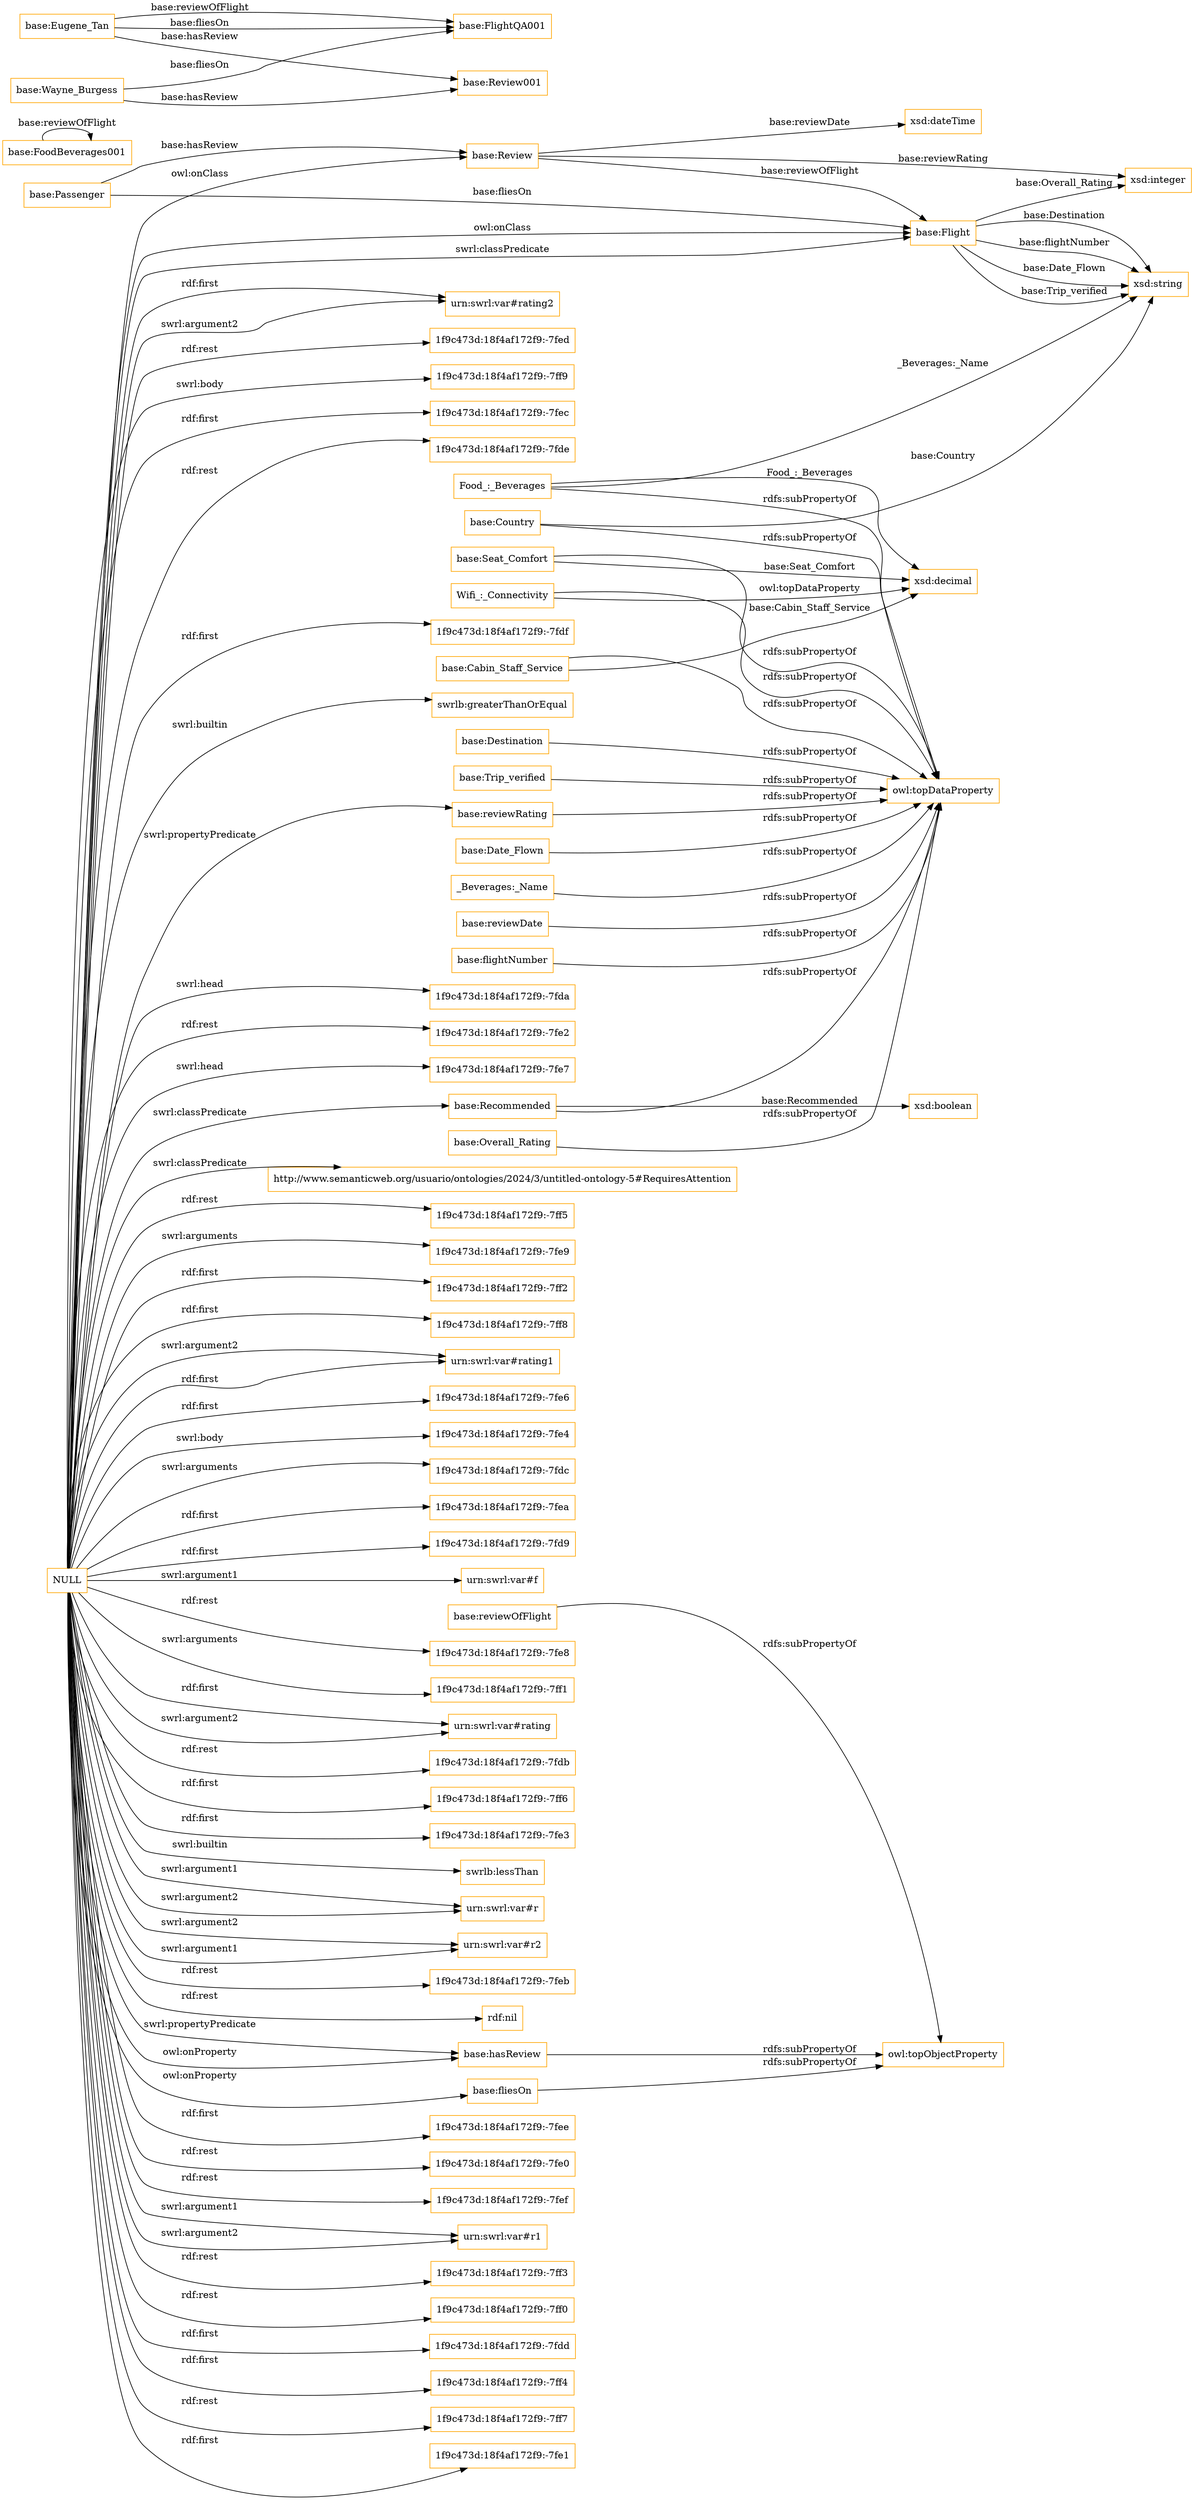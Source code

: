 digraph ar2dtool_diagram { 
rankdir=LR;
size="1501"
node [shape = rectangle, color="orange"]; "http://www.semanticweb.org/usuario/ontologies/2024/3/untitled-ontology-5#RequiresAttention" "base:Passenger" "base:Date_Flown" "base:Cabin_Staff_Service" "base:Country" "base:Seat_Comfort" "Wifi_:_Connectivity" "base:Review" "base:Overall_Rating" "base:Destination" "base:Recommended" "base:Trip_verified" "base:Flight" "Food_:_Beverages" ; /*classes style*/
	"NULL" -> "1f9c473d:18f4af172f9:-7ff2" [ label = "rdf:first" ];
	"NULL" -> "1f9c473d:18f4af172f9:-7ff8" [ label = "rdf:first" ];
	"NULL" -> "urn:swrl:var#rating1" [ label = "rdf:first" ];
	"NULL" -> "1f9c473d:18f4af172f9:-7fe6" [ label = "rdf:first" ];
	"NULL" -> "1f9c473d:18f4af172f9:-7fe4" [ label = "swrl:body" ];
	"NULL" -> "1f9c473d:18f4af172f9:-7fdc" [ label = "swrl:arguments" ];
	"NULL" -> "1f9c473d:18f4af172f9:-7fea" [ label = "rdf:first" ];
	"NULL" -> "base:reviewRating" [ label = "swrl:propertyPredicate" ];
	"NULL" -> "1f9c473d:18f4af172f9:-7fd9" [ label = "rdf:first" ];
	"NULL" -> "urn:swrl:var#f" [ label = "swrl:argument1" ];
	"NULL" -> "1f9c473d:18f4af172f9:-7fe8" [ label = "rdf:rest" ];
	"NULL" -> "1f9c473d:18f4af172f9:-7ff1" [ label = "swrl:arguments" ];
	"NULL" -> "1f9c473d:18f4af172f9:-7fdb" [ label = "rdf:rest" ];
	"NULL" -> "1f9c473d:18f4af172f9:-7ff6" [ label = "rdf:first" ];
	"NULL" -> "1f9c473d:18f4af172f9:-7fe3" [ label = "rdf:first" ];
	"NULL" -> "swrlb:lessThan" [ label = "swrl:builtin" ];
	"NULL" -> "urn:swrl:var#r" [ label = "swrl:argument2" ];
	"NULL" -> "urn:swrl:var#r2" [ label = "swrl:argument1" ];
	"NULL" -> "1f9c473d:18f4af172f9:-7feb" [ label = "rdf:rest" ];
	"NULL" -> "http://www.semanticweb.org/usuario/ontologies/2024/3/untitled-ontology-5#RequiresAttention" [ label = "swrl:classPredicate" ];
	"NULL" -> "rdf:nil" [ label = "rdf:rest" ];
	"NULL" -> "base:Review" [ label = "owl:onClass" ];
	"NULL" -> "base:hasReview" [ label = "owl:onProperty" ];
	"NULL" -> "1f9c473d:18f4af172f9:-7fee" [ label = "rdf:first" ];
	"NULL" -> "base:fliesOn" [ label = "owl:onProperty" ];
	"NULL" -> "1f9c473d:18f4af172f9:-7fe0" [ label = "rdf:rest" ];
	"NULL" -> "1f9c473d:18f4af172f9:-7fef" [ label = "rdf:rest" ];
	"NULL" -> "urn:swrl:var#r1" [ label = "swrl:argument2" ];
	"NULL" -> "urn:swrl:var#rating1" [ label = "swrl:argument2" ];
	"NULL" -> "1f9c473d:18f4af172f9:-7ff3" [ label = "rdf:rest" ];
	"NULL" -> "1f9c473d:18f4af172f9:-7ff0" [ label = "rdf:rest" ];
	"NULL" -> "1f9c473d:18f4af172f9:-7fdd" [ label = "rdf:first" ];
	"NULL" -> "1f9c473d:18f4af172f9:-7ff4" [ label = "rdf:first" ];
	"NULL" -> "1f9c473d:18f4af172f9:-7ff7" [ label = "rdf:rest" ];
	"NULL" -> "base:Recommended" [ label = "swrl:classPredicate" ];
	"NULL" -> "1f9c473d:18f4af172f9:-7fe1" [ label = "rdf:first" ];
	"NULL" -> "base:Flight" [ label = "owl:onClass" ];
	"NULL" -> "urn:swrl:var#rating2" [ label = "rdf:first" ];
	"NULL" -> "1f9c473d:18f4af172f9:-7fed" [ label = "rdf:rest" ];
	"NULL" -> "urn:swrl:var#r1" [ label = "swrl:argument1" ];
	"NULL" -> "1f9c473d:18f4af172f9:-7ff9" [ label = "swrl:body" ];
	"NULL" -> "urn:swrl:var#rating" [ label = "rdf:first" ];
	"NULL" -> "1f9c473d:18f4af172f9:-7fec" [ label = "rdf:first" ];
	"NULL" -> "1f9c473d:18f4af172f9:-7fde" [ label = "rdf:rest" ];
	"NULL" -> "base:hasReview" [ label = "swrl:propertyPredicate" ];
	"NULL" -> "urn:swrl:var#rating2" [ label = "swrl:argument2" ];
	"NULL" -> "1f9c473d:18f4af172f9:-7fdf" [ label = "rdf:first" ];
	"NULL" -> "swrlb:greaterThanOrEqual" [ label = "swrl:builtin" ];
	"NULL" -> "1f9c473d:18f4af172f9:-7fda" [ label = "swrl:head" ];
	"NULL" -> "1f9c473d:18f4af172f9:-7fe2" [ label = "rdf:rest" ];
	"NULL" -> "urn:swrl:var#rating" [ label = "swrl:argument2" ];
	"NULL" -> "1f9c473d:18f4af172f9:-7fe7" [ label = "swrl:head" ];
	"NULL" -> "1f9c473d:18f4af172f9:-7ff5" [ label = "rdf:rest" ];
	"NULL" -> "base:Flight" [ label = "swrl:classPredicate" ];
	"NULL" -> "urn:swrl:var#r2" [ label = "swrl:argument2" ];
	"NULL" -> "1f9c473d:18f4af172f9:-7fe9" [ label = "swrl:arguments" ];
	"NULL" -> "urn:swrl:var#r" [ label = "swrl:argument1" ];
	"base:Date_Flown" -> "owl:topDataProperty" [ label = "rdfs:subPropertyOf" ];
	"base:Destination" -> "owl:topDataProperty" [ label = "rdfs:subPropertyOf" ];
	"base:hasReview" -> "owl:topObjectProperty" [ label = "rdfs:subPropertyOf" ];
	"base:Seat_Comfort" -> "owl:topDataProperty" [ label = "rdfs:subPropertyOf" ];
	"base:FoodBeverages001" -> "base:FoodBeverages001" [ label = "base:reviewOfFlight" ];
	"base:Trip_verified" -> "owl:topDataProperty" [ label = "rdfs:subPropertyOf" ];
	"_Beverages:_Name" -> "owl:topDataProperty" [ label = "rdfs:subPropertyOf" ];
	"base:reviewOfFlight" -> "owl:topObjectProperty" [ label = "rdfs:subPropertyOf" ];
	"Wifi_:_Connectivity" -> "owl:topDataProperty" [ label = "rdfs:subPropertyOf" ];
	"base:Recommended" -> "owl:topDataProperty" [ label = "rdfs:subPropertyOf" ];
	"base:fliesOn" -> "owl:topObjectProperty" [ label = "rdfs:subPropertyOf" ];
	"base:Country" -> "owl:topDataProperty" [ label = "rdfs:subPropertyOf" ];
	"Food_:_Beverages" -> "owl:topDataProperty" [ label = "rdfs:subPropertyOf" ];
	"base:reviewDate" -> "owl:topDataProperty" [ label = "rdfs:subPropertyOf" ];
	"base:reviewRating" -> "owl:topDataProperty" [ label = "rdfs:subPropertyOf" ];
	"base:Wayne_Burgess" -> "base:Review001" [ label = "base:hasReview" ];
	"base:Wayne_Burgess" -> "base:FlightQA001" [ label = "base:fliesOn" ];
	"base:flightNumber" -> "owl:topDataProperty" [ label = "rdfs:subPropertyOf" ];
	"base:Eugene_Tan" -> "base:FlightQA001" [ label = "base:reviewOfFlight" ];
	"base:Eugene_Tan" -> "base:FlightQA001" [ label = "base:fliesOn" ];
	"base:Eugene_Tan" -> "base:Review001" [ label = "base:hasReview" ];
	"base:Overall_Rating" -> "owl:topDataProperty" [ label = "rdfs:subPropertyOf" ];
	"base:Cabin_Staff_Service" -> "owl:topDataProperty" [ label = "rdfs:subPropertyOf" ];
	"base:Flight" -> "xsd:string" [ label = "base:Trip_verified" ];
	"base:Flight" -> "xsd:string" [ label = "base:Destination" ];
	"base:Flight" -> "xsd:integer" [ label = "base:Overall_Rating" ];
	"base:Seat_Comfort" -> "xsd:decimal" [ label = "base:Seat_Comfort" ];
	"base:Country" -> "xsd:string" [ label = "base:Country" ];
	"base:Review" -> "xsd:integer" [ label = "base:reviewRating" ];
	"base:Flight" -> "xsd:string" [ label = "base:flightNumber" ];
	"base:Passenger" -> "base:Review" [ label = "base:hasReview" ];
	"base:Cabin_Staff_Service" -> "xsd:decimal" [ label = "base:Cabin_Staff_Service" ];
	"base:Review" -> "xsd:dateTime" [ label = "base:reviewDate" ];
	"base:Flight" -> "xsd:string" [ label = "base:Date_Flown" ];
	"Wifi_:_Connectivity" -> "xsd:decimal" [ label = "owl:topDataProperty" ];
	"base:Review" -> "base:Flight" [ label = "base:reviewOfFlight" ];
	"base:Recommended" -> "xsd:boolean" [ label = "base:Recommended" ];
	"Food_:_Beverages" -> "xsd:decimal" [ label = "Food_:_Beverages" ];
	"Food_:_Beverages" -> "xsd:string" [ label = "_Beverages:_Name" ];
	"base:Passenger" -> "base:Flight" [ label = "base:fliesOn" ];

}
